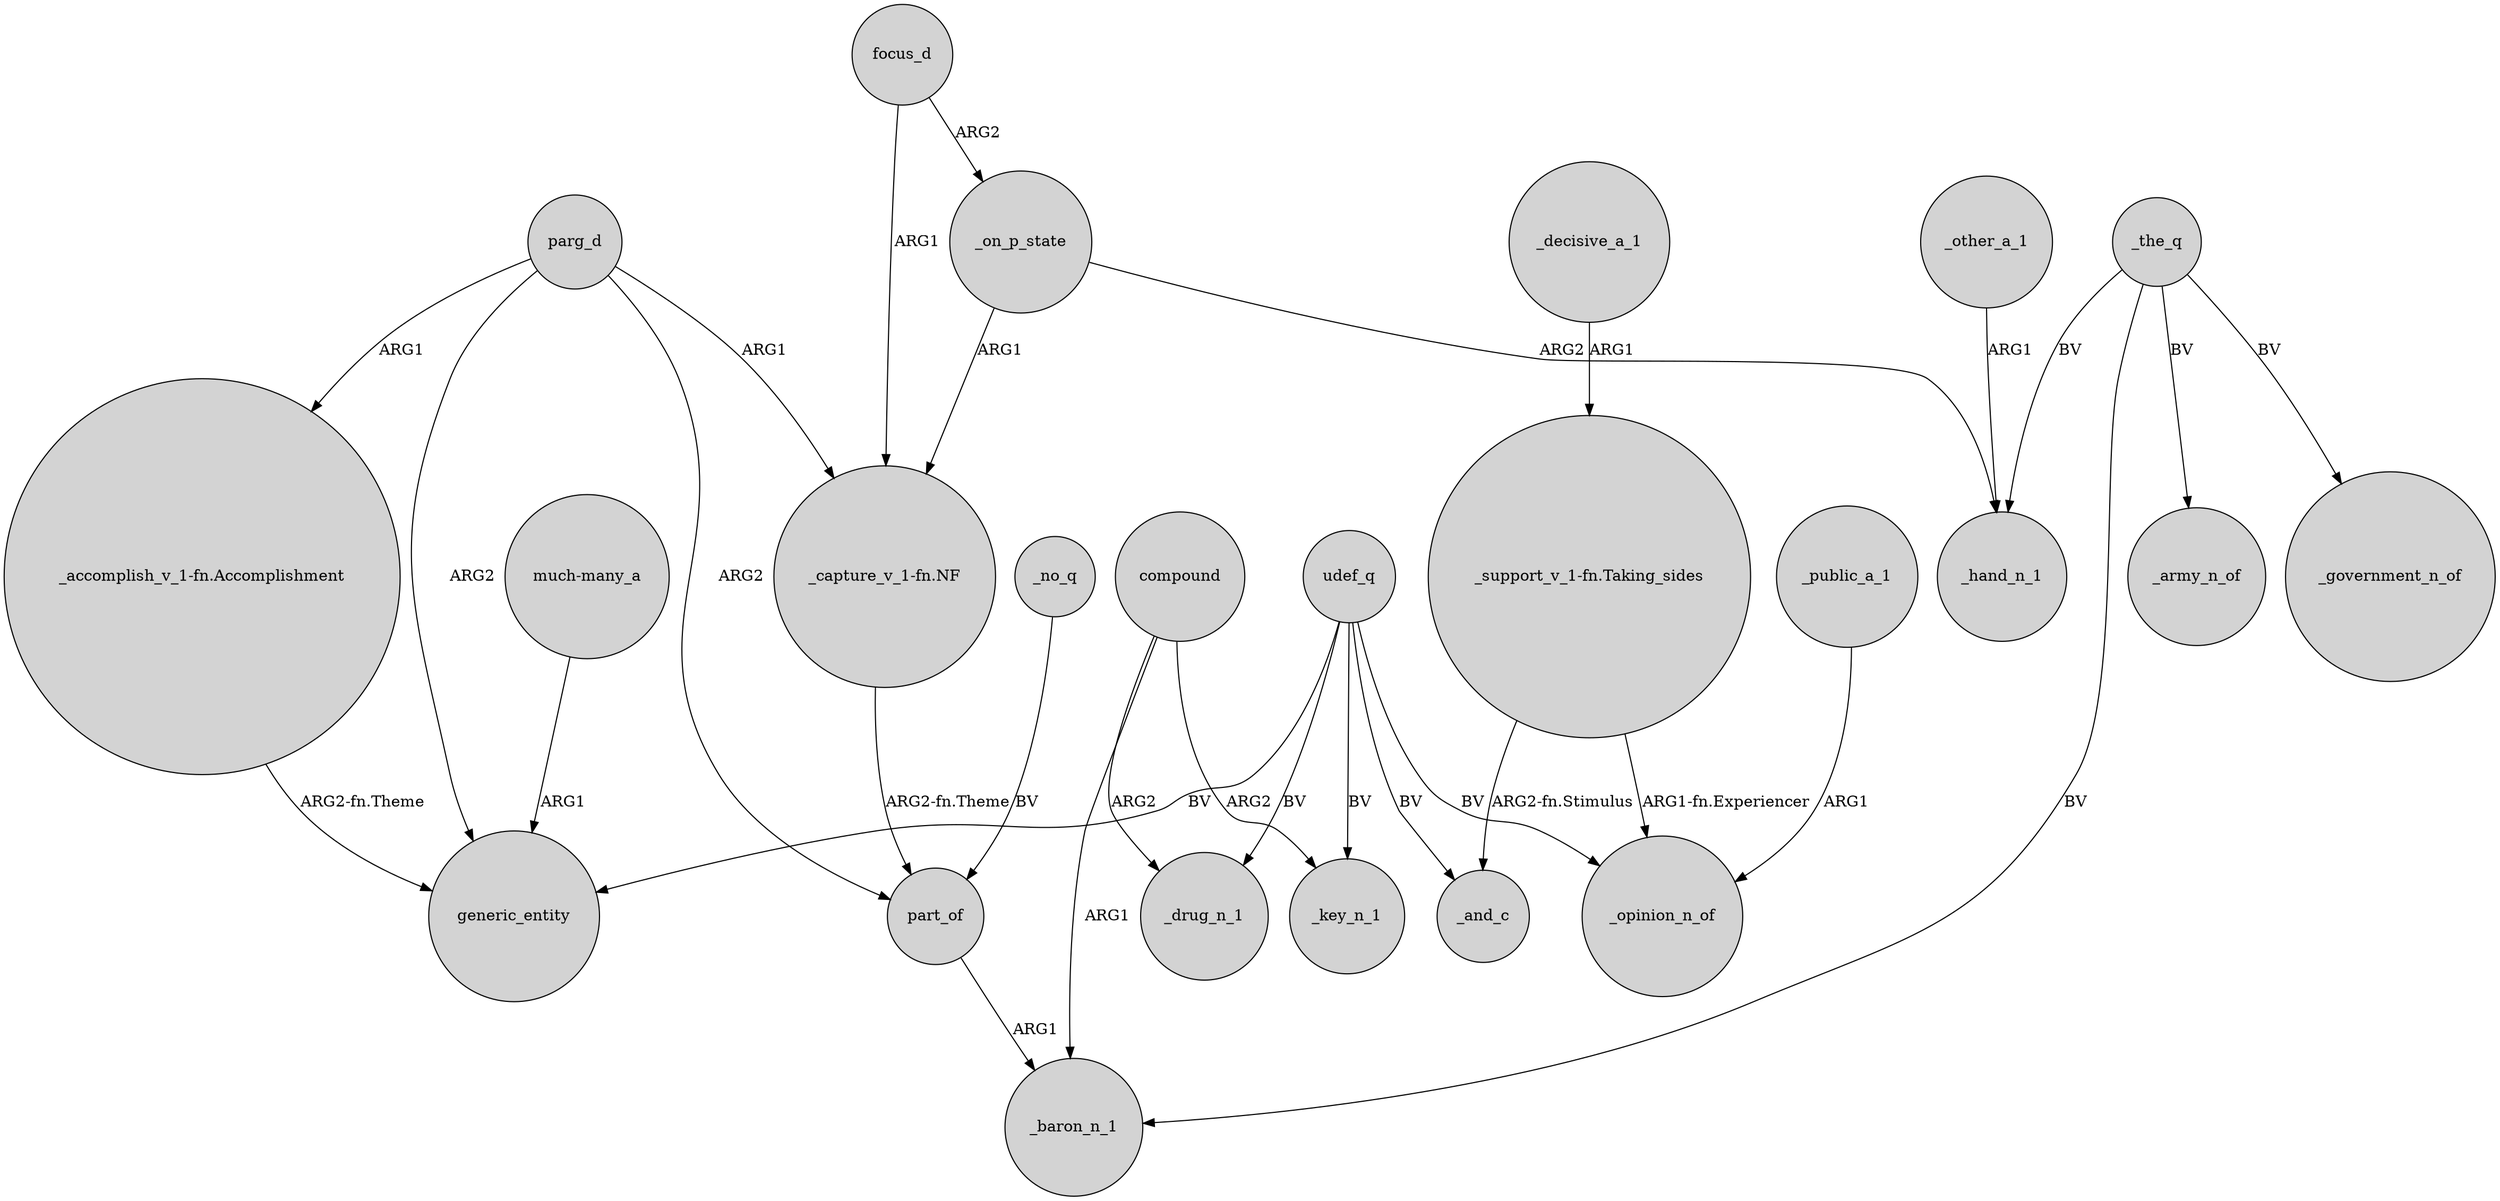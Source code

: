 digraph {
	node [shape=circle style=filled]
	_the_q -> _baron_n_1 [label=BV]
	udef_q -> _opinion_n_of [label=BV]
	compound -> _key_n_1 [label=ARG2]
	udef_q -> generic_entity [label=BV]
	"_support_v_1-fn.Taking_sides" -> _and_c [label="ARG2-fn.Stimulus"]
	udef_q -> _key_n_1 [label=BV]
	"much-many_a" -> generic_entity [label=ARG1]
	focus_d -> _on_p_state [label=ARG2]
	"_support_v_1-fn.Taking_sides" -> _opinion_n_of [label="ARG1-fn.Experiencer"]
	parg_d -> generic_entity [label=ARG2]
	_no_q -> part_of [label=BV]
	compound -> _baron_n_1 [label=ARG1]
	focus_d -> "_capture_v_1-fn.NF" [label=ARG1]
	_the_q -> _army_n_of [label=BV]
	udef_q -> _drug_n_1 [label=BV]
	parg_d -> "_accomplish_v_1-fn.Accomplishment" [label=ARG1]
	_the_q -> _hand_n_1 [label=BV]
	_on_p_state -> "_capture_v_1-fn.NF" [label=ARG1]
	_other_a_1 -> _hand_n_1 [label=ARG1]
	_on_p_state -> _hand_n_1 [label=ARG2]
	compound -> _drug_n_1 [label=ARG2]
	parg_d -> "_capture_v_1-fn.NF" [label=ARG1]
	part_of -> _baron_n_1 [label=ARG1]
	_the_q -> _government_n_of [label=BV]
	_public_a_1 -> _opinion_n_of [label=ARG1]
	_decisive_a_1 -> "_support_v_1-fn.Taking_sides" [label=ARG1]
	parg_d -> part_of [label=ARG2]
	udef_q -> _and_c [label=BV]
	"_accomplish_v_1-fn.Accomplishment" -> generic_entity [label="ARG2-fn.Theme"]
	"_capture_v_1-fn.NF" -> part_of [label="ARG2-fn.Theme"]
}

